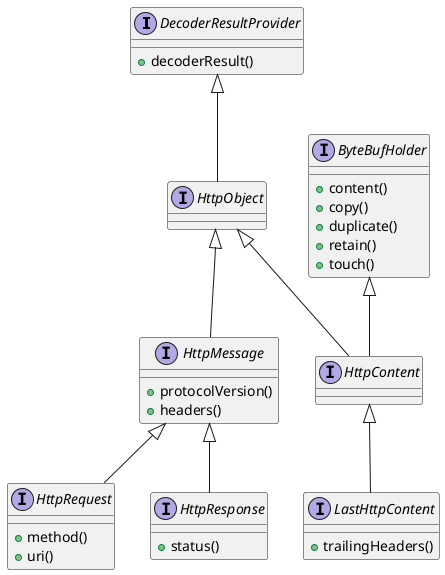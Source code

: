@startuml

interface DecoderResultProvider{
+ decoderResult()
}
interface ByteBufHolder{
+ content()
+ copy()
+ duplicate()
+ retain()
+ touch()
}
interface HttpObject{
}
interface HttpMessage{
+ protocolVersion()
+ headers()
}
interface HttpContent {
}
interface HttpRequest{
+ method()
+ uri()
}
interface HttpResponse{
+ status()
}
interface LastHttpContent {
+ trailingHeaders()
}

DecoderResultProvider           <|--          HttpObject
HttpObject                      <|--          HttpMessage
HttpMessage                      <|--          HttpRequest
HttpMessage                      <|--          HttpResponse
HttpObject                      <|--          HttpContent
ByteBufHolder                      <|--          HttpContent
HttpContent                     <|--          LastHttpContent

@enduml
